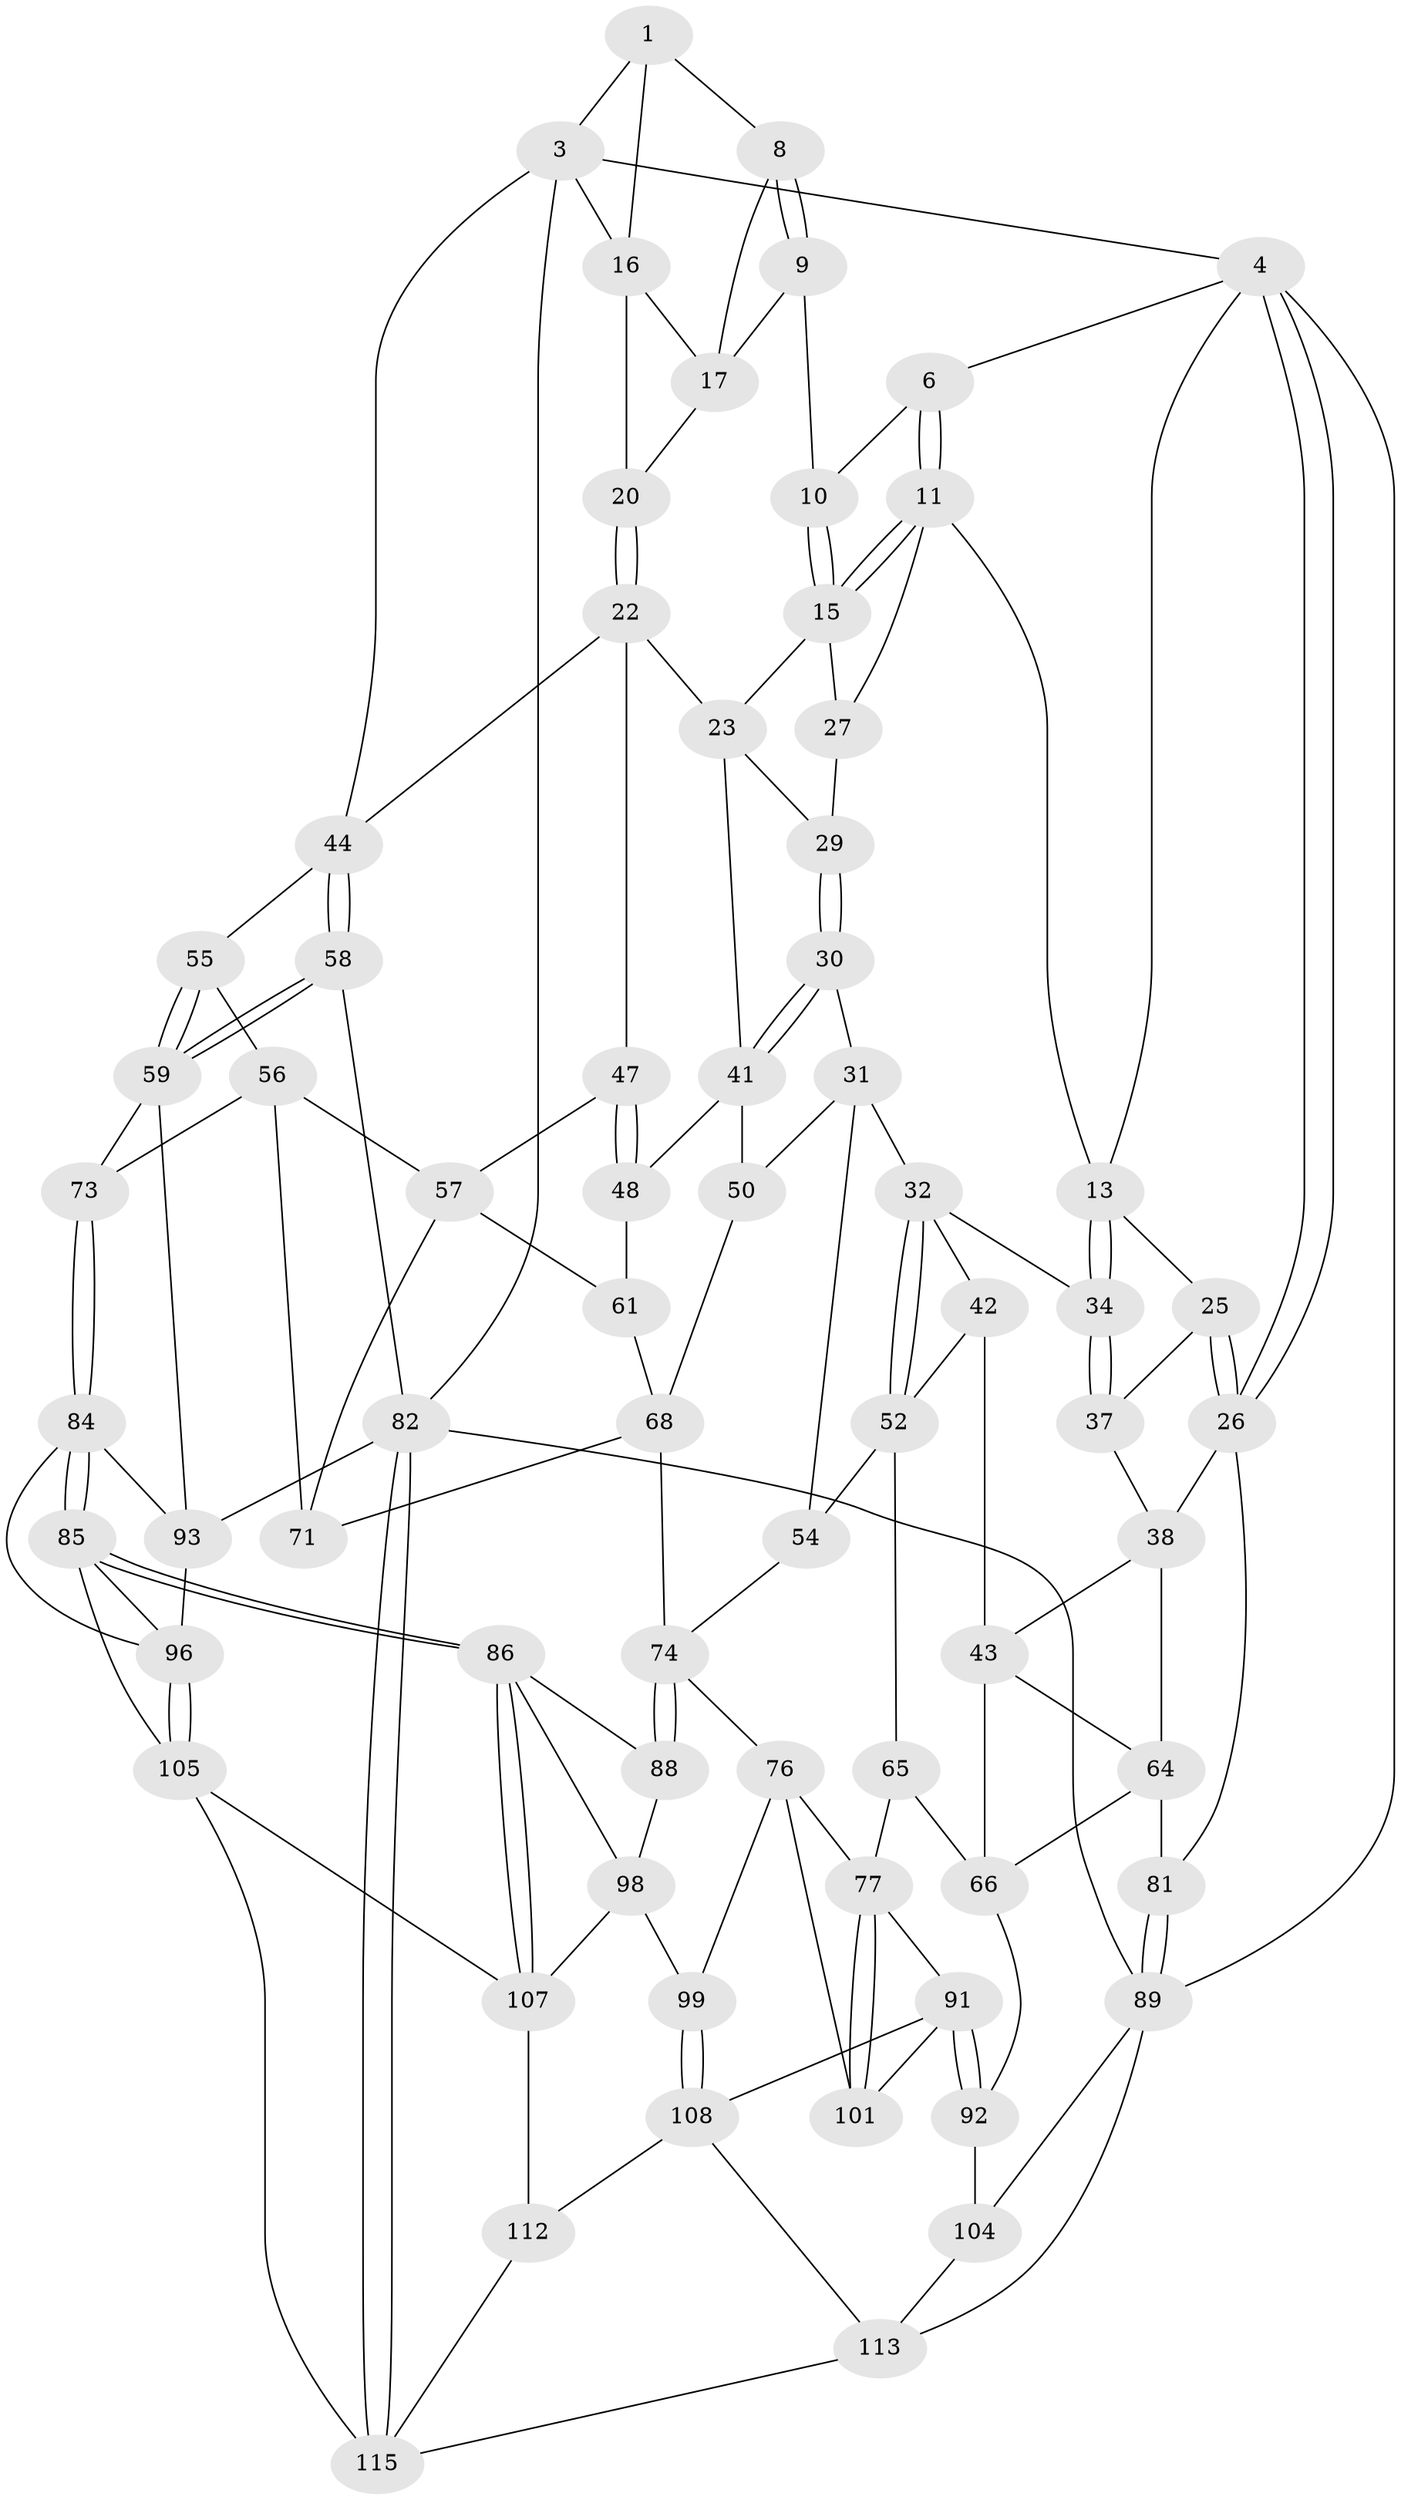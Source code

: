 // Generated by graph-tools (version 1.1) at 2025/24/03/03/25 07:24:38]
// undirected, 70 vertices, 154 edges
graph export_dot {
graph [start="1"]
  node [color=gray90,style=filled];
  1 [pos="+0.7489015548432912+0",super="+2"];
  3 [pos="+1+0",super="+21"];
  4 [pos="+0+0",super="+5"];
  6 [pos="+0.3248825549601099+0",super="+7"];
  8 [pos="+0.743497428211397+0.046571607781325075"];
  9 [pos="+0.6881951009284933+0.08103826866263648"];
  10 [pos="+0.6097625153081783+0.007564913273191597"];
  11 [pos="+0.34041796659064094+0.08618700876362638",super="+12"];
  13 [pos="+0.247240093871729+0.16128384760135603",super="+14"];
  15 [pos="+0.5534140962193341+0.07031812707541117",super="+24"];
  16 [pos="+0.8935756830040152+0",super="+19"];
  17 [pos="+0.8841006978419834+0",super="+18"];
  20 [pos="+0.7449181981919333+0.2474572447296505"];
  22 [pos="+0.7356546737832242+0.2606574514748924",super="+46"];
  23 [pos="+0.6750341086993215+0.26373179621974613",super="+36"];
  25 [pos="+0+0.0691313285002731"];
  26 [pos="+0+0",super="+40"];
  27 [pos="+0.48688132419503694+0.209083101224558",super="+28"];
  29 [pos="+0.41198913852390284+0.2869613560039456",super="+35"];
  30 [pos="+0.3895668828382044+0.3240475322628871"];
  31 [pos="+0.33545550560501924+0.34350880876771434",super="+51"];
  32 [pos="+0.33232924680092735+0.3434660354359481",super="+33"];
  34 [pos="+0.22983042731747735+0.24628238264045132"];
  37 [pos="+0.06877917996980373+0.25304049196423645"];
  38 [pos="+0.04342822448969421+0.3101881193425568",super="+39"];
  41 [pos="+0.5316974007530086+0.38955617167227014",super="+49"];
  42 [pos="+0.21977428722556933+0.33571513891884625"];
  43 [pos="+0.15457828887940375+0.3834014331391651",super="+63"];
  44 [pos="+1+0.35959663039459255",super="+45"];
  47 [pos="+0.7306830821821128+0.3701136149654381"];
  48 [pos="+0.6051560056415952+0.4406164291370988",super="+62"];
  50 [pos="+0.5032297450640828+0.4439005292292598"];
  52 [pos="+0.3281136274370403+0.4858254888517314",super="+53"];
  54 [pos="+0.4134560316365598+0.501906533435152"];
  55 [pos="+0.8824113948011708+0.39765507504905123"];
  56 [pos="+0.8211208580547255+0.46670137898294944",super="+70"];
  57 [pos="+0.7318888942885031+0.3768877163307241",super="+60"];
  58 [pos="+1+0.4325516369903082"];
  59 [pos="+0.9105425180491236+0.5738304632553619",super="+72"];
  61 [pos="+0.6974672220098851+0.47992324246663315",super="+67"];
  64 [pos="+0.009411870008312504+0.47094848523604876",super="+80"];
  65 [pos="+0.22205627405824238+0.5898855304872579"];
  66 [pos="+0.21790168651497052+0.5902720596024482",super="+79"];
  68 [pos="+0.5957526718957804+0.5987127736791698",super="+69"];
  71 [pos="+0.7983504497352341+0.5854428385128551"];
  73 [pos="+0.8203777186752845+0.5941798850718689"];
  74 [pos="+0.5454816517761696+0.6661645590519049",super="+75"];
  76 [pos="+0.38643882261291806+0.6789106078564747",super="+100"];
  77 [pos="+0.3712067273645942+0.6785937989112735",super="+78"];
  81 [pos="+0+0.7127237264456194"];
  82 [pos="+1+1",super="+83"];
  84 [pos="+0.7656945272762317+0.7202767706078214",super="+95"];
  85 [pos="+0.7102095701801919+0.7706289228372033",super="+103"];
  86 [pos="+0.6537140028148326+0.7938708596417413",super="+87"];
  88 [pos="+0.5957418491327167+0.7454572819493746"];
  89 [pos="+0+0.8393981590349798",super="+90"];
  91 [pos="+0.1882128587847785+0.8492699730453916",super="+102"];
  92 [pos="+0.15964623589349328+0.8316260754389717"];
  93 [pos="+1+0.8200882453780113",super="+94"];
  96 [pos="+0.9304723609989559+0.8559155953134838",super="+97"];
  98 [pos="+0.4497310950037038+0.8507861048356001",super="+110"];
  99 [pos="+0.4179507314113144+0.8431115082132045"];
  101 [pos="+0.31313194052857657+0.8476160143197251"];
  104 [pos="+0.08606585443858188+0.8669846499879773"];
  105 [pos="+0.8074256498528452+1",super="+106"];
  107 [pos="+0.6580542334267455+0.8352172581845972",super="+111"];
  108 [pos="+0.3803363032324569+0.9325535406970592",super="+109"];
  112 [pos="+0.49885929137658186+1"];
  113 [pos="+0.19145158670741214+1",super="+114"];
  115 [pos="+0.7280911176711721+1",super="+116"];
  1 -- 8;
  1 -- 16;
  1 -- 3;
  3 -- 4;
  3 -- 82;
  3 -- 44;
  3 -- 16;
  4 -- 26;
  4 -- 26;
  4 -- 6;
  4 -- 13;
  4 -- 89;
  6 -- 11;
  6 -- 11;
  6 -- 10;
  8 -- 9;
  8 -- 9;
  8 -- 17;
  9 -- 10;
  9 -- 17;
  10 -- 15;
  10 -- 15;
  11 -- 15;
  11 -- 15;
  11 -- 13;
  11 -- 27;
  13 -- 34;
  13 -- 34;
  13 -- 25;
  15 -- 27;
  15 -- 23;
  16 -- 17;
  16 -- 20;
  17 -- 20;
  20 -- 22;
  20 -- 22;
  22 -- 23;
  22 -- 47;
  22 -- 44;
  23 -- 41;
  23 -- 29;
  25 -- 26;
  25 -- 26;
  25 -- 37;
  26 -- 81;
  26 -- 38;
  27 -- 29 [weight=2];
  29 -- 30;
  29 -- 30;
  30 -- 31;
  30 -- 41;
  30 -- 41;
  31 -- 32;
  31 -- 50;
  31 -- 54;
  32 -- 52;
  32 -- 52;
  32 -- 34;
  32 -- 42;
  34 -- 37;
  34 -- 37;
  37 -- 38;
  38 -- 43;
  38 -- 64;
  41 -- 48;
  41 -- 50;
  42 -- 43;
  42 -- 52;
  43 -- 64;
  43 -- 66;
  44 -- 58;
  44 -- 58;
  44 -- 55;
  47 -- 48;
  47 -- 48;
  47 -- 57;
  48 -- 61 [weight=2];
  50 -- 68;
  52 -- 54;
  52 -- 65;
  54 -- 74;
  55 -- 56;
  55 -- 59;
  55 -- 59;
  56 -- 57;
  56 -- 73;
  56 -- 71;
  57 -- 61;
  57 -- 71;
  58 -- 59;
  58 -- 59;
  58 -- 82;
  59 -- 73;
  59 -- 93;
  61 -- 68;
  64 -- 81;
  64 -- 66;
  65 -- 66;
  65 -- 77;
  66 -- 92;
  68 -- 71;
  68 -- 74;
  73 -- 84;
  73 -- 84;
  74 -- 88;
  74 -- 88;
  74 -- 76;
  76 -- 77;
  76 -- 99;
  76 -- 101;
  77 -- 101;
  77 -- 101;
  77 -- 91;
  81 -- 89;
  81 -- 89;
  82 -- 115;
  82 -- 115;
  82 -- 93;
  82 -- 89;
  84 -- 85;
  84 -- 85;
  84 -- 96;
  84 -- 93;
  85 -- 86;
  85 -- 86;
  85 -- 105;
  85 -- 96;
  86 -- 107;
  86 -- 107;
  86 -- 88;
  86 -- 98;
  88 -- 98;
  89 -- 104;
  89 -- 113;
  91 -- 92;
  91 -- 92;
  91 -- 108;
  91 -- 101;
  92 -- 104;
  93 -- 96;
  96 -- 105;
  96 -- 105;
  98 -- 99;
  98 -- 107;
  99 -- 108;
  99 -- 108;
  104 -- 113;
  105 -- 107;
  105 -- 115;
  107 -- 112;
  108 -- 112;
  108 -- 113;
  112 -- 115;
  113 -- 115;
}
